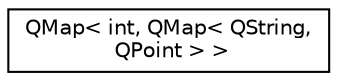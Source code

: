 digraph "类继承关系图"
{
  edge [fontname="Helvetica",fontsize="10",labelfontname="Helvetica",labelfontsize="10"];
  node [fontname="Helvetica",fontsize="10",shape=record];
  rankdir="LR";
  Node0 [label="QMap\< int, QMap\< QString,\l QPoint \> \>",height=0.2,width=0.4,color="black", fillcolor="white", style="filled",URL="$class_q_map.html"];
}
